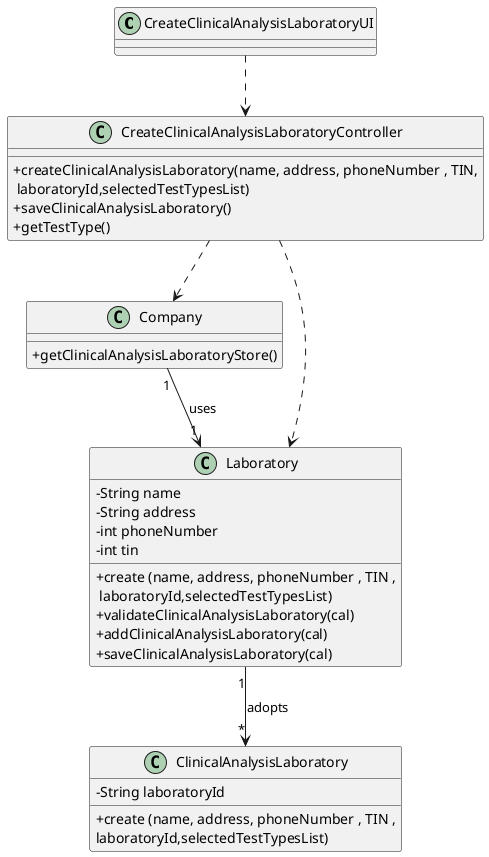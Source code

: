 @startuml
skinparam classAttributeIconSize 0

class CreateClinicalAnalysisLaboratoryUI{
}

class CreateClinicalAnalysisLaboratoryController{
  +createClinicalAnalysisLaboratory(name, address, phoneNumber , TIN,\n laboratoryId,selectedTestTypesList)
  +saveClinicalAnalysisLaboratory()
  +getTestType()
}

class Company{
+getClinicalAnalysisLaboratoryStore()
}


class ClinicalAnalysisLaboratory {
  -String laboratoryId
  +create (name, address, phoneNumber , TIN ,\nlaboratoryId,selectedTestTypesList)


}

class Laboratory {
  -String name
  -String address
  -int phoneNumber
  -int tin
  +create (name, address, phoneNumber , TIN ,\n laboratoryId,selectedTestTypesList)
  +validateClinicalAnalysisLaboratory(cal)
  +addClinicalAnalysisLaboratory(cal)
  +saveClinicalAnalysisLaboratory(cal)
}






CreateClinicalAnalysisLaboratoryUI ..> CreateClinicalAnalysisLaboratoryController
CreateClinicalAnalysisLaboratoryController ..> Company
CreateClinicalAnalysisLaboratoryController ...> Laboratory
Company "1" --> "1" Laboratory : uses
Laboratory "1" --> "*" ClinicalAnalysisLaboratory : adopts


@enduml